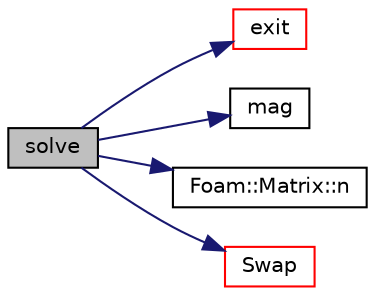 digraph "solve"
{
  bgcolor="transparent";
  edge [fontname="Helvetica",fontsize="10",labelfontname="Helvetica",labelfontsize="10"];
  node [fontname="Helvetica",fontsize="10",shape=record];
  rankdir="LR";
  Node1 [label="solve",height=0.2,width=0.4,color="black", fillcolor="grey75", style="filled", fontcolor="black"];
  Node1 -> Node2 [color="midnightblue",fontsize="10",style="solid",fontname="Helvetica"];
  Node2 [label="exit",height=0.2,width=0.4,color="red",URL="$a10675.html#a06ca7250d8e89caf05243ec094843642"];
  Node1 -> Node3 [color="midnightblue",fontsize="10",style="solid",fontname="Helvetica"];
  Node3 [label="mag",height=0.2,width=0.4,color="black",URL="$a10675.html#a929da2a3fdcf3dacbbe0487d3a330dae"];
  Node1 -> Node4 [color="midnightblue",fontsize="10",style="solid",fontname="Helvetica"];
  Node4 [label="Foam::Matrix::n",height=0.2,width=0.4,color="black",URL="$a01428.html#abd0c5ee479abe99a5698e779793f412d",tooltip="Return the number of rows. "];
  Node1 -> Node5 [color="midnightblue",fontsize="10",style="solid",fontname="Helvetica"];
  Node5 [label="Swap",height=0.2,width=0.4,color="red",URL="$a10675.html#ac6e6a40a7bda559df02d5ab6cc6f7e00"];
}
